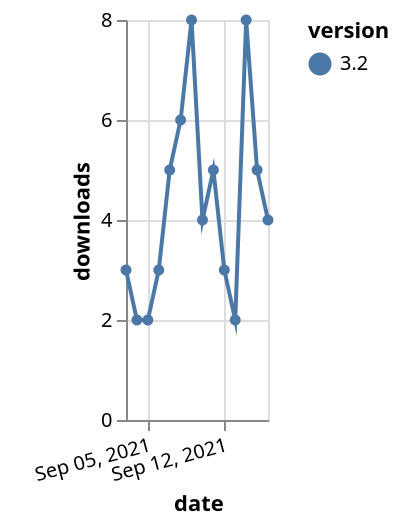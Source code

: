 {"$schema": "https://vega.github.io/schema/vega-lite/v5.json", "description": "A simple bar chart with embedded data.", "data": {"values": [{"date": "2021-09-03", "total": 6947, "delta": 3, "version": "3.2"}, {"date": "2021-09-04", "total": 6949, "delta": 2, "version": "3.2"}, {"date": "2021-09-05", "total": 6951, "delta": 2, "version": "3.2"}, {"date": "2021-09-06", "total": 6954, "delta": 3, "version": "3.2"}, {"date": "2021-09-07", "total": 6959, "delta": 5, "version": "3.2"}, {"date": "2021-09-08", "total": 6965, "delta": 6, "version": "3.2"}, {"date": "2021-09-09", "total": 6973, "delta": 8, "version": "3.2"}, {"date": "2021-09-10", "total": 6977, "delta": 4, "version": "3.2"}, {"date": "2021-09-11", "total": 6982, "delta": 5, "version": "3.2"}, {"date": "2021-09-12", "total": 6985, "delta": 3, "version": "3.2"}, {"date": "2021-09-13", "total": 6987, "delta": 2, "version": "3.2"}, {"date": "2021-09-14", "total": 6995, "delta": 8, "version": "3.2"}, {"date": "2021-09-15", "total": 7000, "delta": 5, "version": "3.2"}, {"date": "2021-09-16", "total": 7004, "delta": 4, "version": "3.2"}]}, "width": "container", "mark": {"type": "line", "point": {"filled": true}}, "encoding": {"x": {"field": "date", "type": "temporal", "timeUnit": "yearmonthdate", "title": "date", "axis": {"labelAngle": -15}}, "y": {"field": "delta", "type": "quantitative", "title": "downloads"}, "color": {"field": "version", "type": "nominal"}, "tooltip": {"field": "delta"}}}